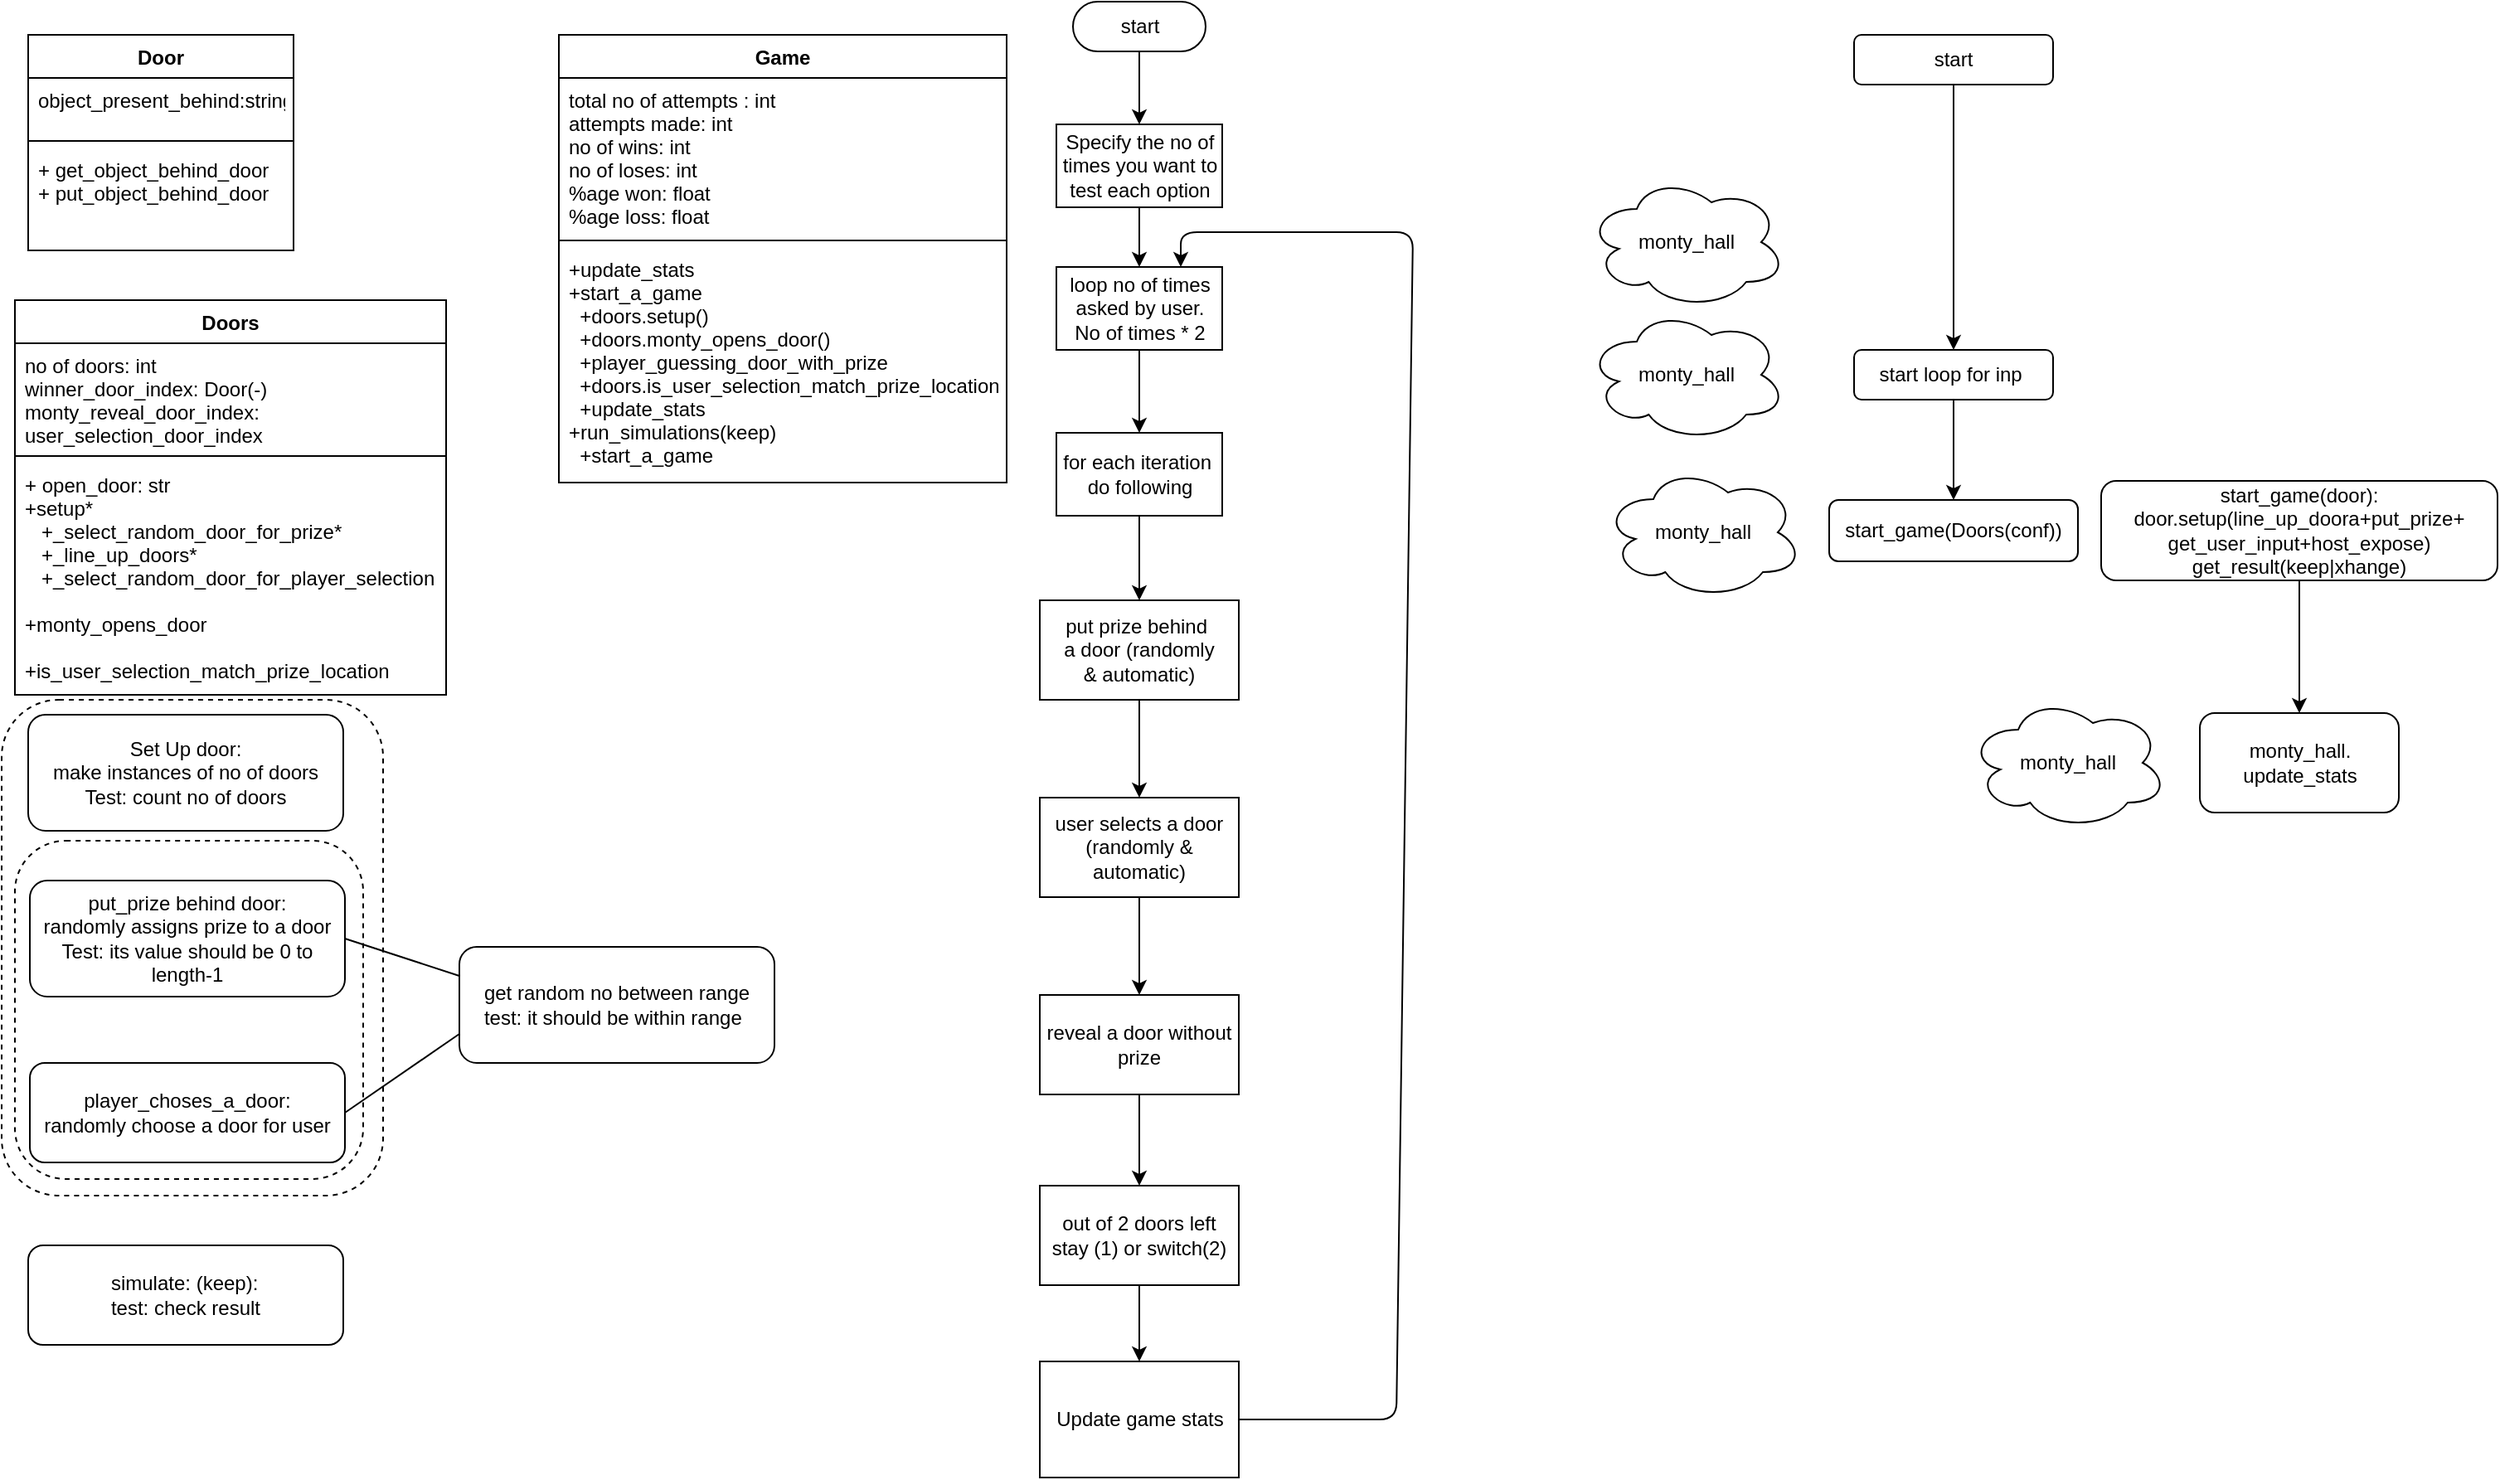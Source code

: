 <mxfile version="13.9.9" type="device"><diagram id="C5RBs43oDa-KdzZeNtuy" name="Page-1"><mxGraphModel dx="1426" dy="794" grid="1" gridSize="10" guides="1" tooltips="1" connect="1" arrows="1" fold="1" page="1" pageScale="1" pageWidth="827" pageHeight="1169" math="0" shadow="0"><root><mxCell id="WIyWlLk6GJQsqaUBKTNV-0"/><mxCell id="WIyWlLk6GJQsqaUBKTNV-1" parent="WIyWlLk6GJQsqaUBKTNV-0"/><mxCell id="O385P6nET6LfoZxsVgUq-25" value="&lt;p&gt;&lt;br&gt;&lt;/p&gt;" style="rounded=1;whiteSpace=wrap;html=1;dashed=1;" parent="WIyWlLk6GJQsqaUBKTNV-1" vertex="1"><mxGeometry x="4" y="431" width="230" height="299" as="geometry"/></mxCell><mxCell id="_3pKI4R7pHjlsrksdB6H-1" value="Door" style="swimlane;fontStyle=1;align=center;verticalAlign=top;childLayout=stackLayout;horizontal=1;startSize=26;horizontalStack=0;resizeParent=1;resizeParentMax=0;resizeLast=0;collapsible=1;marginBottom=0;" parent="WIyWlLk6GJQsqaUBKTNV-1" vertex="1"><mxGeometry x="20" y="30" width="160" height="130" as="geometry"/></mxCell><mxCell id="_3pKI4R7pHjlsrksdB6H-2" value="object_present_behind:string" style="text;strokeColor=none;fillColor=none;align=left;verticalAlign=top;spacingLeft=4;spacingRight=4;overflow=hidden;rotatable=0;points=[[0,0.5],[1,0.5]];portConstraint=eastwest;" parent="_3pKI4R7pHjlsrksdB6H-1" vertex="1"><mxGeometry y="26" width="160" height="34" as="geometry"/></mxCell><mxCell id="_3pKI4R7pHjlsrksdB6H-3" value="" style="line;strokeWidth=1;fillColor=none;align=left;verticalAlign=middle;spacingTop=-1;spacingLeft=3;spacingRight=3;rotatable=0;labelPosition=right;points=[];portConstraint=eastwest;" parent="_3pKI4R7pHjlsrksdB6H-1" vertex="1"><mxGeometry y="60" width="160" height="8" as="geometry"/></mxCell><mxCell id="_3pKI4R7pHjlsrksdB6H-4" value="+ get_object_behind_door&#10;+ put_object_behind_door" style="text;strokeColor=none;fillColor=none;align=left;verticalAlign=top;spacingLeft=4;spacingRight=4;overflow=hidden;rotatable=0;points=[[0,0.5],[1,0.5]];portConstraint=eastwest;" parent="_3pKI4R7pHjlsrksdB6H-1" vertex="1"><mxGeometry y="68" width="160" height="62" as="geometry"/></mxCell><mxCell id="_3pKI4R7pHjlsrksdB6H-5" value="Game" style="swimlane;fontStyle=1;align=center;verticalAlign=top;childLayout=stackLayout;horizontal=1;startSize=26;horizontalStack=0;resizeParent=1;resizeParentMax=0;resizeLast=0;collapsible=1;marginBottom=0;" parent="WIyWlLk6GJQsqaUBKTNV-1" vertex="1"><mxGeometry x="340" y="30" width="270" height="270" as="geometry"/></mxCell><mxCell id="_3pKI4R7pHjlsrksdB6H-6" value="total no of attempts : int&#10;attempts made: int&#10;no of wins: int&#10;no of loses: int&#10;%age won: float&#10;%age loss: float&#10;&#10;" style="text;strokeColor=none;fillColor=none;align=left;verticalAlign=top;spacingLeft=4;spacingRight=4;overflow=hidden;rotatable=0;points=[[0,0.5],[1,0.5]];portConstraint=eastwest;" parent="_3pKI4R7pHjlsrksdB6H-5" vertex="1"><mxGeometry y="26" width="270" height="94" as="geometry"/></mxCell><mxCell id="_3pKI4R7pHjlsrksdB6H-7" value="" style="line;strokeWidth=1;fillColor=none;align=left;verticalAlign=middle;spacingTop=-1;spacingLeft=3;spacingRight=3;rotatable=0;labelPosition=right;points=[];portConstraint=eastwest;" parent="_3pKI4R7pHjlsrksdB6H-5" vertex="1"><mxGeometry y="120" width="270" height="8" as="geometry"/></mxCell><mxCell id="_3pKI4R7pHjlsrksdB6H-8" value="+update_stats&#10;+start_a_game&#10;  +doors.setup()&#10;  +doors.monty_opens_door()&#10;  +player_guessing_door_with_prize&#10;  +doors.is_user_selection_match_prize_location&#10;  +update_stats&#10;+run_simulations(keep)&#10;  +start_a_game" style="text;strokeColor=none;fillColor=none;align=left;verticalAlign=top;spacingLeft=4;spacingRight=4;overflow=hidden;rotatable=0;points=[[0,0.5],[1,0.5]];portConstraint=eastwest;" parent="_3pKI4R7pHjlsrksdB6H-5" vertex="1"><mxGeometry y="128" width="270" height="142" as="geometry"/></mxCell><mxCell id="_3pKI4R7pHjlsrksdB6H-23" value="Doors&#10;" style="swimlane;fontStyle=1;align=center;verticalAlign=top;childLayout=stackLayout;horizontal=1;startSize=26;horizontalStack=0;resizeParent=1;resizeParentMax=0;resizeLast=0;collapsible=1;marginBottom=0;" parent="WIyWlLk6GJQsqaUBKTNV-1" vertex="1"><mxGeometry x="12" y="190" width="260" height="238" as="geometry"/></mxCell><mxCell id="_3pKI4R7pHjlsrksdB6H-24" value="no of doors: int&#10;winner_door_index: Door(-)&#10;monty_reveal_door_index:&#10;user_selection_door_index" style="text;strokeColor=none;fillColor=none;align=left;verticalAlign=top;spacingLeft=4;spacingRight=4;overflow=hidden;rotatable=0;points=[[0,0.5],[1,0.5]];portConstraint=eastwest;" parent="_3pKI4R7pHjlsrksdB6H-23" vertex="1"><mxGeometry y="26" width="260" height="64" as="geometry"/></mxCell><mxCell id="_3pKI4R7pHjlsrksdB6H-25" value="" style="line;strokeWidth=1;fillColor=none;align=left;verticalAlign=middle;spacingTop=-1;spacingLeft=3;spacingRight=3;rotatable=0;labelPosition=right;points=[];portConstraint=eastwest;" parent="_3pKI4R7pHjlsrksdB6H-23" vertex="1"><mxGeometry y="90" width="260" height="8" as="geometry"/></mxCell><mxCell id="_3pKI4R7pHjlsrksdB6H-26" value="+ open_door: str&#10;+setup*&#10;   +_select_random_door_for_prize*&#10;   +_line_up_doors*&#10;   +_select_random_door_for_player_selection&#10;   &#10;+monty_opens_door&#10;&#10;+is_user_selection_match_prize_location&#10;" style="text;strokeColor=none;fillColor=none;align=left;verticalAlign=top;spacingLeft=4;spacingRight=4;overflow=hidden;rotatable=0;points=[[0,0.5],[1,0.5]];portConstraint=eastwest;" parent="_3pKI4R7pHjlsrksdB6H-23" vertex="1"><mxGeometry y="98" width="260" height="140" as="geometry"/></mxCell><mxCell id="O385P6nET6LfoZxsVgUq-2" value="" style="edgeStyle=orthogonalEdgeStyle;rounded=0;orthogonalLoop=1;jettySize=auto;html=1;" parent="WIyWlLk6GJQsqaUBKTNV-1" source="O385P6nET6LfoZxsVgUq-0" target="O385P6nET6LfoZxsVgUq-1" edge="1"><mxGeometry relative="1" as="geometry"/></mxCell><mxCell id="O385P6nET6LfoZxsVgUq-0" value="start" style="html=1;dashed=0;whitespace=wrap;shape=mxgraph.dfd.start" parent="WIyWlLk6GJQsqaUBKTNV-1" vertex="1"><mxGeometry x="650" y="10" width="80" height="30" as="geometry"/></mxCell><mxCell id="O385P6nET6LfoZxsVgUq-4" value="" style="edgeStyle=orthogonalEdgeStyle;rounded=0;orthogonalLoop=1;jettySize=auto;html=1;" parent="WIyWlLk6GJQsqaUBKTNV-1" source="O385P6nET6LfoZxsVgUq-1" target="O385P6nET6LfoZxsVgUq-3" edge="1"><mxGeometry relative="1" as="geometry"/></mxCell><mxCell id="O385P6nET6LfoZxsVgUq-1" value="Specify the no of &lt;br&gt;times&amp;nbsp;you want&amp;nbsp;to &lt;br&gt;test&amp;nbsp;each option" style="html=1;dashed=0;whitespace=wrap;" parent="WIyWlLk6GJQsqaUBKTNV-1" vertex="1"><mxGeometry x="640" y="84" width="100" height="50" as="geometry"/></mxCell><mxCell id="O385P6nET6LfoZxsVgUq-7" value="" style="edgeStyle=orthogonalEdgeStyle;rounded=0;orthogonalLoop=1;jettySize=auto;html=1;" parent="WIyWlLk6GJQsqaUBKTNV-1" source="O385P6nET6LfoZxsVgUq-3" target="O385P6nET6LfoZxsVgUq-6" edge="1"><mxGeometry relative="1" as="geometry"/></mxCell><mxCell id="O385P6nET6LfoZxsVgUq-3" value="loop no of times&lt;br&gt;asked by user.&lt;br&gt;No of times * 2" style="html=1;dashed=0;whitespace=wrap;" parent="WIyWlLk6GJQsqaUBKTNV-1" vertex="1"><mxGeometry x="640" y="170" width="100" height="50" as="geometry"/></mxCell><mxCell id="O385P6nET6LfoZxsVgUq-9" value="" style="edgeStyle=orthogonalEdgeStyle;rounded=0;orthogonalLoop=1;jettySize=auto;html=1;" parent="WIyWlLk6GJQsqaUBKTNV-1" source="O385P6nET6LfoZxsVgUq-6" target="O385P6nET6LfoZxsVgUq-8" edge="1"><mxGeometry relative="1" as="geometry"/></mxCell><mxCell id="O385P6nET6LfoZxsVgUq-6" value="for each iteration&amp;nbsp;&lt;br&gt;do following" style="html=1;dashed=0;whitespace=wrap;" parent="WIyWlLk6GJQsqaUBKTNV-1" vertex="1"><mxGeometry x="640" y="270" width="100" height="50" as="geometry"/></mxCell><mxCell id="O385P6nET6LfoZxsVgUq-11" value="" style="edgeStyle=orthogonalEdgeStyle;rounded=0;orthogonalLoop=1;jettySize=auto;html=1;" parent="WIyWlLk6GJQsqaUBKTNV-1" source="O385P6nET6LfoZxsVgUq-8" target="O385P6nET6LfoZxsVgUq-10" edge="1"><mxGeometry relative="1" as="geometry"/></mxCell><mxCell id="O385P6nET6LfoZxsVgUq-8" value="put prize behind&amp;nbsp;&lt;br&gt;a door (randomly&lt;br&gt;&amp;amp; automatic)" style="whiteSpace=wrap;html=1;dashed=0;" parent="WIyWlLk6GJQsqaUBKTNV-1" vertex="1"><mxGeometry x="630" y="371" width="120" height="60" as="geometry"/></mxCell><mxCell id="O385P6nET6LfoZxsVgUq-13" value="" style="edgeStyle=orthogonalEdgeStyle;rounded=0;orthogonalLoop=1;jettySize=auto;html=1;" parent="WIyWlLk6GJQsqaUBKTNV-1" source="O385P6nET6LfoZxsVgUq-10" target="O385P6nET6LfoZxsVgUq-12" edge="1"><mxGeometry relative="1" as="geometry"/></mxCell><mxCell id="O385P6nET6LfoZxsVgUq-10" value="user selects a door&lt;br&gt;(randomly &amp;amp; automatic)" style="whiteSpace=wrap;html=1;dashed=0;" parent="WIyWlLk6GJQsqaUBKTNV-1" vertex="1"><mxGeometry x="630" y="490" width="120" height="60" as="geometry"/></mxCell><mxCell id="O385P6nET6LfoZxsVgUq-15" value="" style="edgeStyle=orthogonalEdgeStyle;rounded=0;orthogonalLoop=1;jettySize=auto;html=1;" parent="WIyWlLk6GJQsqaUBKTNV-1" source="O385P6nET6LfoZxsVgUq-12" target="O385P6nET6LfoZxsVgUq-14" edge="1"><mxGeometry relative="1" as="geometry"/></mxCell><mxCell id="O385P6nET6LfoZxsVgUq-12" value="reveal a door without&lt;br&gt;prize" style="whiteSpace=wrap;html=1;dashed=0;" parent="WIyWlLk6GJQsqaUBKTNV-1" vertex="1"><mxGeometry x="630" y="609" width="120" height="60" as="geometry"/></mxCell><mxCell id="O385P6nET6LfoZxsVgUq-17" value="" style="edgeStyle=orthogonalEdgeStyle;rounded=0;orthogonalLoop=1;jettySize=auto;html=1;" parent="WIyWlLk6GJQsqaUBKTNV-1" source="O385P6nET6LfoZxsVgUq-14" target="O385P6nET6LfoZxsVgUq-16" edge="1"><mxGeometry relative="1" as="geometry"/></mxCell><mxCell id="O385P6nET6LfoZxsVgUq-14" value="out of 2 doors left&lt;br&gt;stay (1) or switch(2)" style="whiteSpace=wrap;html=1;dashed=0;" parent="WIyWlLk6GJQsqaUBKTNV-1" vertex="1"><mxGeometry x="630" y="724" width="120" height="60" as="geometry"/></mxCell><mxCell id="O385P6nET6LfoZxsVgUq-16" value="Update game stats" style="html=1;dashed=0;whitespace=wrap;" parent="WIyWlLk6GJQsqaUBKTNV-1" vertex="1"><mxGeometry x="630" y="830" width="120" height="70" as="geometry"/></mxCell><mxCell id="O385P6nET6LfoZxsVgUq-18" value="" style="endArrow=classic;html=1;exitX=1;exitY=0.5;exitDx=0;exitDy=0;entryX=0.75;entryY=0;entryDx=0;entryDy=0;" parent="WIyWlLk6GJQsqaUBKTNV-1" source="O385P6nET6LfoZxsVgUq-16" target="O385P6nET6LfoZxsVgUq-3" edge="1"><mxGeometry width="50" height="50" relative="1" as="geometry"><mxPoint x="755" y="784" as="sourcePoint"/><mxPoint x="730" y="168" as="targetPoint"/><Array as="points"><mxPoint x="845" y="865"/><mxPoint x="855" y="149"/><mxPoint x="715" y="149"/></Array></mxGeometry></mxCell><mxCell id="O385P6nET6LfoZxsVgUq-20" value="Set Up door:&lt;br&gt;make instances of no of doors&lt;br&gt;Test: count no of doors" style="rounded=1;whiteSpace=wrap;html=1;" parent="WIyWlLk6GJQsqaUBKTNV-1" vertex="1"><mxGeometry x="20" y="440" width="190" height="70" as="geometry"/></mxCell><mxCell id="O385P6nET6LfoZxsVgUq-24" value="&lt;div style=&quot;text-align: left&quot;&gt;&lt;span&gt;simulate: (keep):&lt;/span&gt;&lt;/div&gt;&lt;div style=&quot;text-align: left&quot;&gt;&lt;span&gt;test: check result&lt;/span&gt;&lt;/div&gt;" style="rounded=1;whiteSpace=wrap;html=1;" parent="WIyWlLk6GJQsqaUBKTNV-1" vertex="1"><mxGeometry x="20" y="760" width="190" height="60" as="geometry"/></mxCell><mxCell id="O385P6nET6LfoZxsVgUq-26" value="&lt;p&gt;&lt;br&gt;&lt;/p&gt;" style="rounded=1;whiteSpace=wrap;html=1;dashed=1;" parent="WIyWlLk6GJQsqaUBKTNV-1" vertex="1"><mxGeometry x="12" y="516" width="210" height="204" as="geometry"/></mxCell><mxCell id="O385P6nET6LfoZxsVgUq-22" value="&lt;span style=&quot;text-align: left&quot;&gt;put_prize behind door&lt;/span&gt;:&lt;br&gt;randomly assigns prize to a door&lt;br&gt;Test: its value should be 0 to length-1" style="rounded=1;whiteSpace=wrap;html=1;" parent="WIyWlLk6GJQsqaUBKTNV-1" vertex="1"><mxGeometry x="21" y="540" width="190" height="70" as="geometry"/></mxCell><mxCell id="O385P6nET6LfoZxsVgUq-23" value="&lt;span style=&quot;text-align: left&quot;&gt;player_choses_a_door&lt;/span&gt;:&lt;br&gt;randomly choose a door for user" style="rounded=1;whiteSpace=wrap;html=1;" parent="WIyWlLk6GJQsqaUBKTNV-1" vertex="1"><mxGeometry x="21" y="650" width="190" height="60" as="geometry"/></mxCell><mxCell id="O385P6nET6LfoZxsVgUq-27" value="&lt;div style=&quot;text-align: left&quot;&gt;&lt;span&gt;get random no between range&lt;/span&gt;&lt;/div&gt;&lt;div style=&quot;text-align: left&quot;&gt;&lt;span&gt;test: it should be within range&lt;/span&gt;&lt;/div&gt;" style="rounded=1;whiteSpace=wrap;html=1;" parent="WIyWlLk6GJQsqaUBKTNV-1" vertex="1"><mxGeometry x="280" y="580" width="190" height="70" as="geometry"/></mxCell><mxCell id="O385P6nET6LfoZxsVgUq-28" value="" style="endArrow=none;html=1;entryX=0;entryY=0.25;entryDx=0;entryDy=0;exitX=1;exitY=0.5;exitDx=0;exitDy=0;" parent="WIyWlLk6GJQsqaUBKTNV-1" source="O385P6nET6LfoZxsVgUq-22" target="O385P6nET6LfoZxsVgUq-27" edge="1"><mxGeometry width="50" height="50" relative="1" as="geometry"><mxPoint x="250" y="550" as="sourcePoint"/><mxPoint x="300" y="500" as="targetPoint"/></mxGeometry></mxCell><mxCell id="O385P6nET6LfoZxsVgUq-29" value="" style="endArrow=none;html=1;entryX=0;entryY=0.75;entryDx=0;entryDy=0;exitX=1;exitY=0.5;exitDx=0;exitDy=0;" parent="WIyWlLk6GJQsqaUBKTNV-1" source="O385P6nET6LfoZxsVgUq-23" target="O385P6nET6LfoZxsVgUq-27" edge="1"><mxGeometry width="50" height="50" relative="1" as="geometry"><mxPoint x="240" y="710" as="sourcePoint"/><mxPoint x="290" y="660" as="targetPoint"/></mxGeometry></mxCell><mxCell id="AtDB5BwSlMyWrQWtFdny-2" value="" style="edgeStyle=orthogonalEdgeStyle;rounded=0;orthogonalLoop=1;jettySize=auto;html=1;entryX=0.5;entryY=0;entryDx=0;entryDy=0;" parent="WIyWlLk6GJQsqaUBKTNV-1" source="AtDB5BwSlMyWrQWtFdny-0" target="AtDB5BwSlMyWrQWtFdny-4" edge="1"><mxGeometry relative="1" as="geometry"><mxPoint x="1181" y="125" as="targetPoint"/></mxGeometry></mxCell><mxCell id="AtDB5BwSlMyWrQWtFdny-0" value="start" style="rounded=1;whiteSpace=wrap;html=1;" parent="WIyWlLk6GJQsqaUBKTNV-1" vertex="1"><mxGeometry x="1121" y="30" width="120" height="30" as="geometry"/></mxCell><mxCell id="AtDB5BwSlMyWrQWtFdny-3" value="monty_hall" style="ellipse;shape=cloud;whiteSpace=wrap;html=1;" parent="WIyWlLk6GJQsqaUBKTNV-1" vertex="1"><mxGeometry x="960" y="115" width="120" height="80" as="geometry"/></mxCell><mxCell id="AtDB5BwSlMyWrQWtFdny-7" value="" style="edgeStyle=orthogonalEdgeStyle;rounded=0;orthogonalLoop=1;jettySize=auto;html=1;entryX=0.5;entryY=0;entryDx=0;entryDy=0;" parent="WIyWlLk6GJQsqaUBKTNV-1" source="AtDB5BwSlMyWrQWtFdny-4" target="AtDB5BwSlMyWrQWtFdny-11" edge="1"><mxGeometry relative="1" as="geometry"><mxPoint x="1181" y="300" as="targetPoint"/></mxGeometry></mxCell><mxCell id="AtDB5BwSlMyWrQWtFdny-4" value="start loop for inp&amp;nbsp;" style="rounded=1;whiteSpace=wrap;html=1;" parent="WIyWlLk6GJQsqaUBKTNV-1" vertex="1"><mxGeometry x="1121" y="220" width="120" height="30" as="geometry"/></mxCell><mxCell id="AtDB5BwSlMyWrQWtFdny-8" value="monty_hall" style="ellipse;shape=cloud;whiteSpace=wrap;html=1;" parent="WIyWlLk6GJQsqaUBKTNV-1" vertex="1"><mxGeometry x="960" y="195" width="120" height="80" as="geometry"/></mxCell><mxCell id="AtDB5BwSlMyWrQWtFdny-9" value="monty_hall" style="ellipse;shape=cloud;whiteSpace=wrap;html=1;" parent="WIyWlLk6GJQsqaUBKTNV-1" vertex="1"><mxGeometry x="970" y="290" width="120" height="80" as="geometry"/></mxCell><mxCell id="AtDB5BwSlMyWrQWtFdny-11" value="start_game(Doors(conf))" style="rounded=1;whiteSpace=wrap;html=1;" parent="WIyWlLk6GJQsqaUBKTNV-1" vertex="1"><mxGeometry x="1106" y="310.5" width="150" height="37" as="geometry"/></mxCell><mxCell id="AtDB5BwSlMyWrQWtFdny-15" value="" style="edgeStyle=orthogonalEdgeStyle;rounded=0;orthogonalLoop=1;jettySize=auto;html=1;" parent="WIyWlLk6GJQsqaUBKTNV-1" source="AtDB5BwSlMyWrQWtFdny-13" target="AtDB5BwSlMyWrQWtFdny-14" edge="1"><mxGeometry relative="1" as="geometry"/></mxCell><mxCell id="AtDB5BwSlMyWrQWtFdny-13" value="start_game(door):&lt;br&gt;door.setup(line_up_doora+put_prize+&lt;br&gt;get_user_input+host_expose)&lt;br&gt;get_result(keep|xhange)" style="rounded=1;whiteSpace=wrap;html=1;" parent="WIyWlLk6GJQsqaUBKTNV-1" vertex="1"><mxGeometry x="1270" y="299" width="239" height="60" as="geometry"/></mxCell><mxCell id="AtDB5BwSlMyWrQWtFdny-14" value="monty_hall.&lt;br&gt;update_stats" style="whiteSpace=wrap;html=1;rounded=1;" parent="WIyWlLk6GJQsqaUBKTNV-1" vertex="1"><mxGeometry x="1329.5" y="439" width="120" height="60" as="geometry"/></mxCell><mxCell id="AtDB5BwSlMyWrQWtFdny-16" value="monty_hall" style="ellipse;shape=cloud;whiteSpace=wrap;html=1;" parent="WIyWlLk6GJQsqaUBKTNV-1" vertex="1"><mxGeometry x="1190" y="429" width="120" height="80" as="geometry"/></mxCell></root></mxGraphModel></diagram></mxfile>